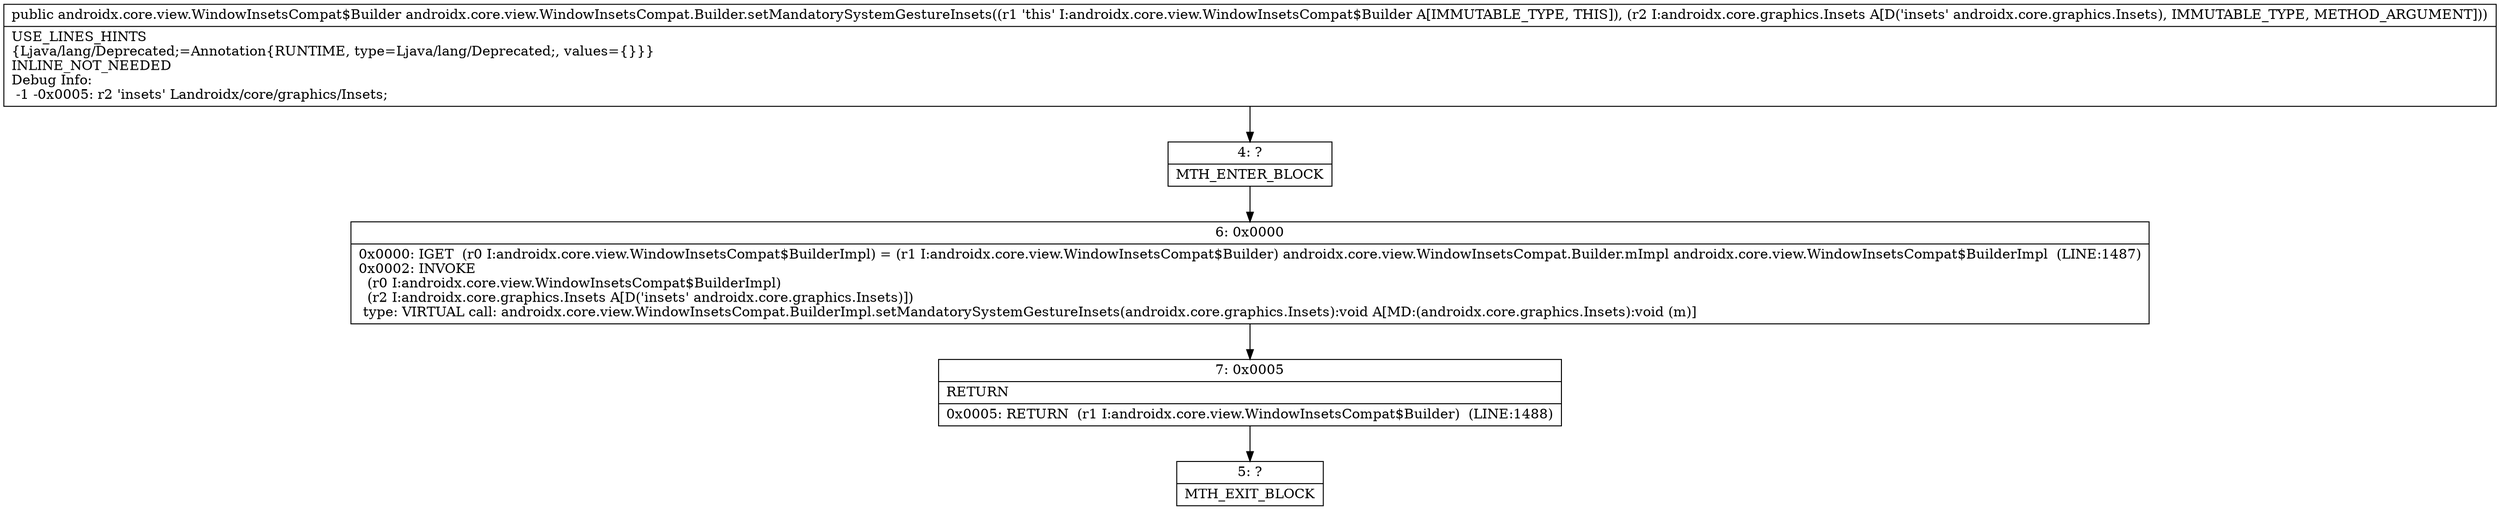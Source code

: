 digraph "CFG forandroidx.core.view.WindowInsetsCompat.Builder.setMandatorySystemGestureInsets(Landroidx\/core\/graphics\/Insets;)Landroidx\/core\/view\/WindowInsetsCompat$Builder;" {
Node_4 [shape=record,label="{4\:\ ?|MTH_ENTER_BLOCK\l}"];
Node_6 [shape=record,label="{6\:\ 0x0000|0x0000: IGET  (r0 I:androidx.core.view.WindowInsetsCompat$BuilderImpl) = (r1 I:androidx.core.view.WindowInsetsCompat$Builder) androidx.core.view.WindowInsetsCompat.Builder.mImpl androidx.core.view.WindowInsetsCompat$BuilderImpl  (LINE:1487)\l0x0002: INVOKE  \l  (r0 I:androidx.core.view.WindowInsetsCompat$BuilderImpl)\l  (r2 I:androidx.core.graphics.Insets A[D('insets' androidx.core.graphics.Insets)])\l type: VIRTUAL call: androidx.core.view.WindowInsetsCompat.BuilderImpl.setMandatorySystemGestureInsets(androidx.core.graphics.Insets):void A[MD:(androidx.core.graphics.Insets):void (m)]\l}"];
Node_7 [shape=record,label="{7\:\ 0x0005|RETURN\l|0x0005: RETURN  (r1 I:androidx.core.view.WindowInsetsCompat$Builder)  (LINE:1488)\l}"];
Node_5 [shape=record,label="{5\:\ ?|MTH_EXIT_BLOCK\l}"];
MethodNode[shape=record,label="{public androidx.core.view.WindowInsetsCompat$Builder androidx.core.view.WindowInsetsCompat.Builder.setMandatorySystemGestureInsets((r1 'this' I:androidx.core.view.WindowInsetsCompat$Builder A[IMMUTABLE_TYPE, THIS]), (r2 I:androidx.core.graphics.Insets A[D('insets' androidx.core.graphics.Insets), IMMUTABLE_TYPE, METHOD_ARGUMENT]))  | USE_LINES_HINTS\l\{Ljava\/lang\/Deprecated;=Annotation\{RUNTIME, type=Ljava\/lang\/Deprecated;, values=\{\}\}\}\lINLINE_NOT_NEEDED\lDebug Info:\l  \-1 \-0x0005: r2 'insets' Landroidx\/core\/graphics\/Insets;\l}"];
MethodNode -> Node_4;Node_4 -> Node_6;
Node_6 -> Node_7;
Node_7 -> Node_5;
}


